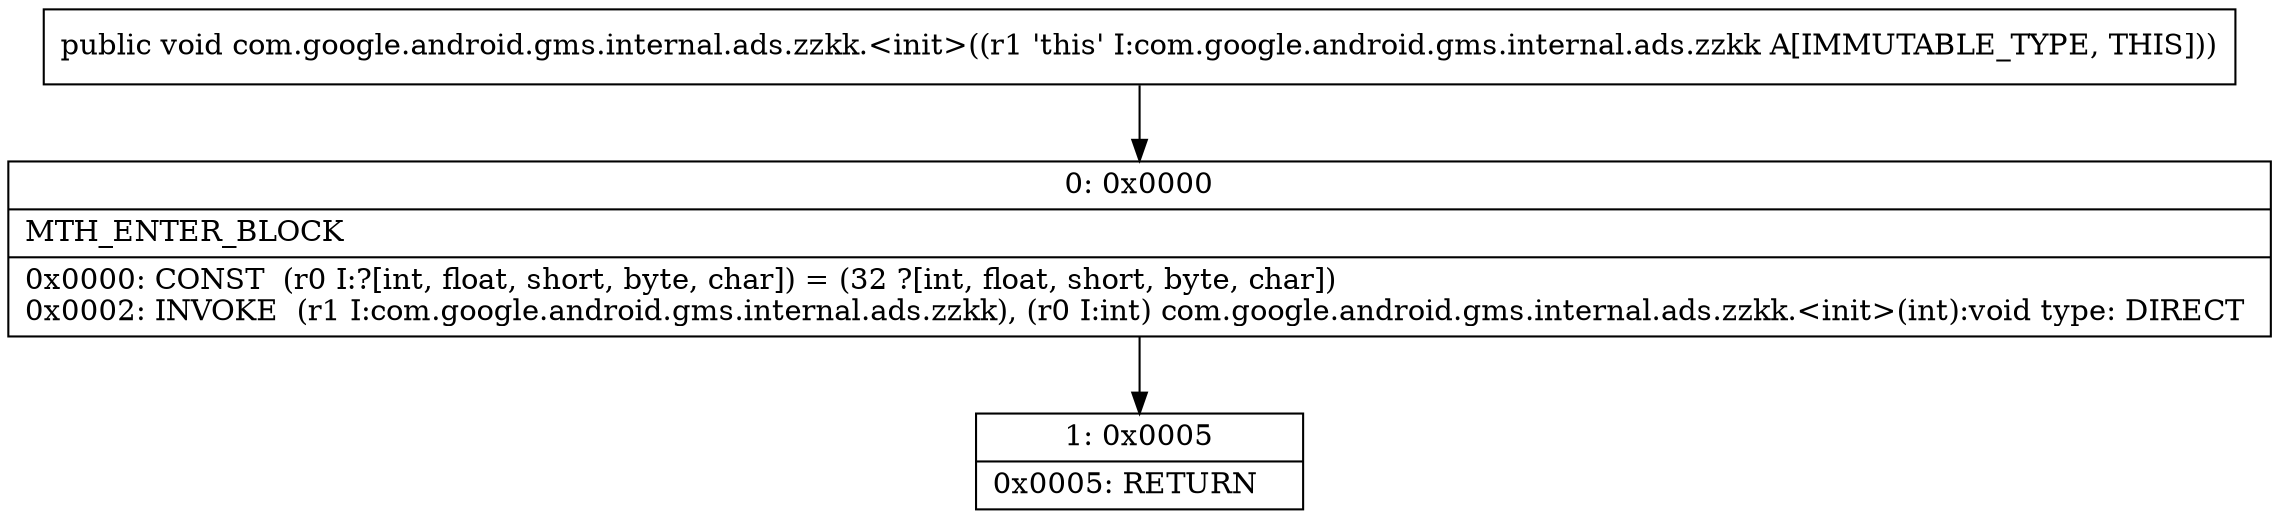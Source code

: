 digraph "CFG forcom.google.android.gms.internal.ads.zzkk.\<init\>()V" {
Node_0 [shape=record,label="{0\:\ 0x0000|MTH_ENTER_BLOCK\l|0x0000: CONST  (r0 I:?[int, float, short, byte, char]) = (32 ?[int, float, short, byte, char]) \l0x0002: INVOKE  (r1 I:com.google.android.gms.internal.ads.zzkk), (r0 I:int) com.google.android.gms.internal.ads.zzkk.\<init\>(int):void type: DIRECT \l}"];
Node_1 [shape=record,label="{1\:\ 0x0005|0x0005: RETURN   \l}"];
MethodNode[shape=record,label="{public void com.google.android.gms.internal.ads.zzkk.\<init\>((r1 'this' I:com.google.android.gms.internal.ads.zzkk A[IMMUTABLE_TYPE, THIS])) }"];
MethodNode -> Node_0;
Node_0 -> Node_1;
}

